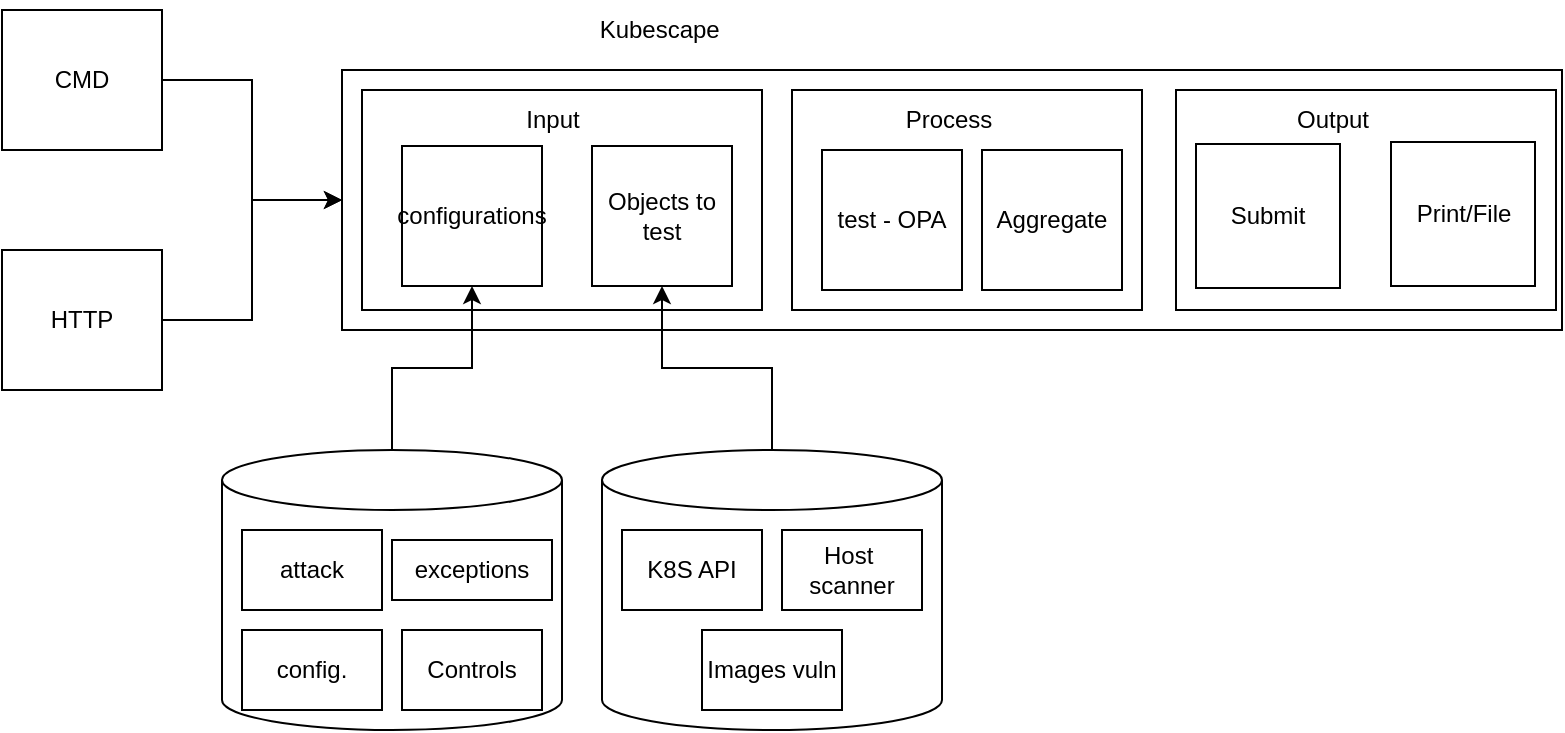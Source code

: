 <mxfile version="20.6.0" type="device"><diagram id="-fs2xgBgB6aFH82wrd4-" name="Page-1"><mxGraphModel dx="1764" dy="346" grid="1" gridSize="10" guides="1" tooltips="1" connect="1" arrows="1" fold="1" page="1" pageScale="1" pageWidth="850" pageHeight="1100" math="0" shadow="0"><root><mxCell id="0"/><mxCell id="1" parent="0"/><mxCell id="8HIXUxuLRv-UBgzaAu9H-13" value="" style="whiteSpace=wrap;html=1;" vertex="1" parent="1"><mxGeometry x="130" y="190" width="610" height="130" as="geometry"/></mxCell><mxCell id="8HIXUxuLRv-UBgzaAu9H-30" style="edgeStyle=orthogonalEdgeStyle;rounded=0;orthogonalLoop=1;jettySize=auto;html=1;entryX=0;entryY=0.5;entryDx=0;entryDy=0;" edge="1" parent="1" source="8HIXUxuLRv-UBgzaAu9H-14" target="8HIXUxuLRv-UBgzaAu9H-13"><mxGeometry relative="1" as="geometry"/></mxCell><mxCell id="8HIXUxuLRv-UBgzaAu9H-14" value="CMD" style="rounded=0;whiteSpace=wrap;html=1;" vertex="1" parent="1"><mxGeometry x="-40" y="160" width="80" height="70" as="geometry"/></mxCell><mxCell id="8HIXUxuLRv-UBgzaAu9H-29" style="edgeStyle=orthogonalEdgeStyle;rounded=0;orthogonalLoop=1;jettySize=auto;html=1;entryX=0;entryY=0.5;entryDx=0;entryDy=0;" edge="1" parent="1" source="8HIXUxuLRv-UBgzaAu9H-15" target="8HIXUxuLRv-UBgzaAu9H-13"><mxGeometry relative="1" as="geometry"/></mxCell><mxCell id="8HIXUxuLRv-UBgzaAu9H-15" value="HTTP" style="rounded=0;whiteSpace=wrap;html=1;" vertex="1" parent="1"><mxGeometry x="-40" y="280" width="80" height="70" as="geometry"/></mxCell><mxCell id="8HIXUxuLRv-UBgzaAu9H-16" value="Kubescape&amp;nbsp;" style="text;html=1;align=center;verticalAlign=middle;resizable=0;points=[];autosize=1;strokeColor=none;fillColor=none;" vertex="1" parent="1"><mxGeometry x="245" y="155" width="90" height="30" as="geometry"/></mxCell><mxCell id="8HIXUxuLRv-UBgzaAu9H-20" value="" style="rounded=0;whiteSpace=wrap;html=1;" vertex="1" parent="1"><mxGeometry x="140" y="200" width="200" height="110" as="geometry"/></mxCell><mxCell id="8HIXUxuLRv-UBgzaAu9H-17" value="configurations" style="whiteSpace=wrap;html=1;aspect=fixed;align=center;" vertex="1" parent="1"><mxGeometry x="160" y="228" width="70" height="70" as="geometry"/></mxCell><mxCell id="8HIXUxuLRv-UBgzaAu9H-18" value="Objects to test" style="whiteSpace=wrap;html=1;aspect=fixed;" vertex="1" parent="1"><mxGeometry x="255" y="228" width="70" height="70" as="geometry"/></mxCell><mxCell id="8HIXUxuLRv-UBgzaAu9H-21" value="" style="rounded=0;whiteSpace=wrap;html=1;" vertex="1" parent="1"><mxGeometry x="355" y="200" width="175" height="110" as="geometry"/></mxCell><mxCell id="8HIXUxuLRv-UBgzaAu9H-22" value="Input" style="text;html=1;align=center;verticalAlign=middle;resizable=0;points=[];autosize=1;strokeColor=none;fillColor=none;" vertex="1" parent="1"><mxGeometry x="210" y="200" width="50" height="30" as="geometry"/></mxCell><mxCell id="8HIXUxuLRv-UBgzaAu9H-23" value="Process" style="text;html=1;align=center;verticalAlign=middle;resizable=0;points=[];autosize=1;strokeColor=none;fillColor=none;" vertex="1" parent="1"><mxGeometry x="397.5" y="200" width="70" height="30" as="geometry"/></mxCell><mxCell id="8HIXUxuLRv-UBgzaAu9H-24" value="" style="rounded=0;whiteSpace=wrap;html=1;" vertex="1" parent="1"><mxGeometry x="547" y="200" width="190" height="110" as="geometry"/></mxCell><mxCell id="8HIXUxuLRv-UBgzaAu9H-25" value="Output" style="text;html=1;align=center;verticalAlign=middle;resizable=0;points=[];autosize=1;strokeColor=none;fillColor=none;" vertex="1" parent="1"><mxGeometry x="594.5" y="200" width="60" height="30" as="geometry"/></mxCell><mxCell id="8HIXUxuLRv-UBgzaAu9H-26" value="test - OPA" style="whiteSpace=wrap;html=1;aspect=fixed;" vertex="1" parent="1"><mxGeometry x="370" y="230" width="70" height="70" as="geometry"/></mxCell><mxCell id="8HIXUxuLRv-UBgzaAu9H-27" value="Submit" style="whiteSpace=wrap;html=1;aspect=fixed;" vertex="1" parent="1"><mxGeometry x="557" y="227" width="72" height="72" as="geometry"/></mxCell><mxCell id="8HIXUxuLRv-UBgzaAu9H-28" value="Print/File" style="whiteSpace=wrap;html=1;aspect=fixed;" vertex="1" parent="1"><mxGeometry x="654.5" y="226" width="72" height="72" as="geometry"/></mxCell><mxCell id="8HIXUxuLRv-UBgzaAu9H-45" style="edgeStyle=orthogonalEdgeStyle;rounded=0;orthogonalLoop=1;jettySize=auto;html=1;entryX=0.5;entryY=1;entryDx=0;entryDy=0;" edge="1" parent="1" source="8HIXUxuLRv-UBgzaAu9H-35" target="8HIXUxuLRv-UBgzaAu9H-17"><mxGeometry relative="1" as="geometry"/></mxCell><mxCell id="8HIXUxuLRv-UBgzaAu9H-35" value="" style="shape=cylinder3;whiteSpace=wrap;html=1;boundedLbl=1;backgroundOutline=1;size=15;" vertex="1" parent="1"><mxGeometry x="70" y="380" width="170" height="140" as="geometry"/></mxCell><mxCell id="8HIXUxuLRv-UBgzaAu9H-41" value="Controls" style="rounded=0;whiteSpace=wrap;html=1;" vertex="1" parent="1"><mxGeometry x="160" y="470" width="70" height="40" as="geometry"/></mxCell><mxCell id="8HIXUxuLRv-UBgzaAu9H-42" value="exceptions" style="rounded=0;whiteSpace=wrap;html=1;" vertex="1" parent="1"><mxGeometry x="155" y="425" width="80" height="30" as="geometry"/></mxCell><mxCell id="8HIXUxuLRv-UBgzaAu9H-43" value="config." style="rounded=0;whiteSpace=wrap;html=1;" vertex="1" parent="1"><mxGeometry x="80" y="470" width="70" height="40" as="geometry"/></mxCell><mxCell id="8HIXUxuLRv-UBgzaAu9H-44" value="attack" style="rounded=0;whiteSpace=wrap;html=1;" vertex="1" parent="1"><mxGeometry x="80" y="420" width="70" height="40" as="geometry"/></mxCell><mxCell id="8HIXUxuLRv-UBgzaAu9H-50" style="edgeStyle=orthogonalEdgeStyle;rounded=0;orthogonalLoop=1;jettySize=auto;html=1;entryX=0.5;entryY=1;entryDx=0;entryDy=0;" edge="1" parent="1" source="8HIXUxuLRv-UBgzaAu9H-46" target="8HIXUxuLRv-UBgzaAu9H-18"><mxGeometry relative="1" as="geometry"/></mxCell><mxCell id="8HIXUxuLRv-UBgzaAu9H-46" value="" style="shape=cylinder3;whiteSpace=wrap;html=1;boundedLbl=1;backgroundOutline=1;size=15;" vertex="1" parent="1"><mxGeometry x="260" y="380" width="170" height="140" as="geometry"/></mxCell><mxCell id="8HIXUxuLRv-UBgzaAu9H-47" value="K8S API" style="rounded=0;whiteSpace=wrap;html=1;" vertex="1" parent="1"><mxGeometry x="270" y="420" width="70" height="40" as="geometry"/></mxCell><mxCell id="8HIXUxuLRv-UBgzaAu9H-48" value="Host&amp;nbsp;&lt;br&gt;scanner" style="rounded=0;whiteSpace=wrap;html=1;" vertex="1" parent="1"><mxGeometry x="350" y="420" width="70" height="40" as="geometry"/></mxCell><mxCell id="8HIXUxuLRv-UBgzaAu9H-49" value="Images vuln" style="rounded=0;whiteSpace=wrap;html=1;" vertex="1" parent="1"><mxGeometry x="310" y="470" width="70" height="40" as="geometry"/></mxCell><mxCell id="8HIXUxuLRv-UBgzaAu9H-51" value="Aggregate" style="whiteSpace=wrap;html=1;aspect=fixed;" vertex="1" parent="1"><mxGeometry x="450" y="230" width="70" height="70" as="geometry"/></mxCell></root></mxGraphModel></diagram></mxfile>